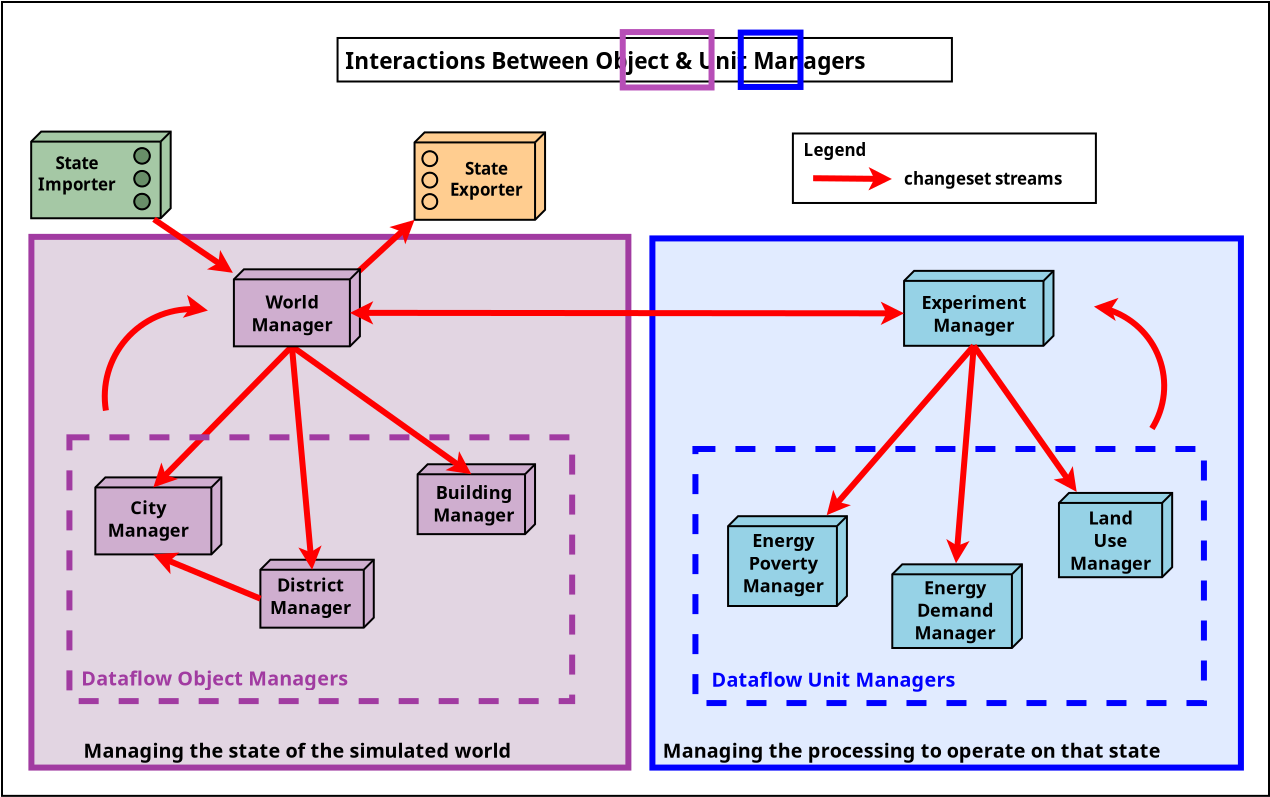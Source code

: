 <?xml version="1.0" encoding="UTF-8"?>
<dia:diagram xmlns:dia="http://www.lysator.liu.se/~alla/dia/">
  <dia:layer name="Lowest level" visible="true">
    <dia:object type="Standard - Box" version="0" id="O0">
      <dia:attribute name="obj_pos">
        <dia:point val="-2.546,-5.4"/>
      </dia:attribute>
      <dia:attribute name="obj_bb">
        <dia:rectangle val="-2.596,-5.45;60.854,34.343"/>
      </dia:attribute>
      <dia:attribute name="elem_corner">
        <dia:point val="-2.546,-5.4"/>
      </dia:attribute>
      <dia:attribute name="elem_width">
        <dia:real val="63.35"/>
      </dia:attribute>
      <dia:attribute name="elem_height">
        <dia:real val="39.693"/>
      </dia:attribute>
      <dia:attribute name="border_width">
        <dia:real val="0.1"/>
      </dia:attribute>
      <dia:attribute name="show_background">
        <dia:boolean val="true"/>
      </dia:attribute>
    </dia:object>
  </dia:layer>
  <dia:layer name="Back" visible="true">
    <dia:object type="Standard - Box" version="0" id="O1">
      <dia:attribute name="obj_pos">
        <dia:point val="29.974,6.421"/>
      </dia:attribute>
      <dia:attribute name="obj_bb">
        <dia:rectangle val="29.824,6.271;59.55,33.029"/>
      </dia:attribute>
      <dia:attribute name="elem_corner">
        <dia:point val="29.974,6.421"/>
      </dia:attribute>
      <dia:attribute name="elem_width">
        <dia:real val="29.426"/>
      </dia:attribute>
      <dia:attribute name="elem_height">
        <dia:real val="26.458"/>
      </dia:attribute>
      <dia:attribute name="border_width">
        <dia:real val="0.3"/>
      </dia:attribute>
      <dia:attribute name="border_color">
        <dia:color val="#0000ff"/>
      </dia:attribute>
      <dia:attribute name="inner_color">
        <dia:color val="#e1ebff"/>
      </dia:attribute>
      <dia:attribute name="show_background">
        <dia:boolean val="true"/>
      </dia:attribute>
    </dia:object>
    <dia:object type="Standard - Box" version="0" id="O2">
      <dia:attribute name="obj_pos">
        <dia:point val="-1.076,6.343"/>
      </dia:attribute>
      <dia:attribute name="obj_bb">
        <dia:rectangle val="-1.226,6.193;28.924,33.029"/>
      </dia:attribute>
      <dia:attribute name="elem_corner">
        <dia:point val="-1.076,6.343"/>
      </dia:attribute>
      <dia:attribute name="elem_width">
        <dia:real val="29.849"/>
      </dia:attribute>
      <dia:attribute name="elem_height">
        <dia:real val="26.536"/>
      </dia:attribute>
      <dia:attribute name="border_width">
        <dia:real val="0.3"/>
      </dia:attribute>
      <dia:attribute name="border_color">
        <dia:color val="#a13ba1"/>
      </dia:attribute>
      <dia:attribute name="inner_color">
        <dia:color val="#e2d5e2"/>
      </dia:attribute>
      <dia:attribute name="show_background">
        <dia:boolean val="true"/>
      </dia:attribute>
    </dia:object>
  </dia:layer>
  <dia:layer name="Main" visible="true" active="true">
    <dia:group>
      <dia:object type="UML - Node" version="0" id="O3">
        <dia:attribute name="obj_pos">
          <dia:point val="42.558,8.544"/>
        </dia:attribute>
        <dia:attribute name="obj_bb">
          <dia:rectangle val="42.508,7.994;50.078,11.839"/>
        </dia:attribute>
        <dia:attribute name="meta">
          <dia:composite type="dict"/>
        </dia:attribute>
        <dia:attribute name="elem_corner">
          <dia:point val="42.558,8.544"/>
        </dia:attribute>
        <dia:attribute name="elem_width">
          <dia:real val="6.97"/>
        </dia:attribute>
        <dia:attribute name="elem_height">
          <dia:real val="3.245"/>
        </dia:attribute>
        <dia:attribute name="line_colour">
          <dia:color val="#000000"/>
        </dia:attribute>
        <dia:attribute name="fill_colour">
          <dia:color val="#96d2e6"/>
        </dia:attribute>
        <dia:attribute name="name">
          <dia:composite type="text">
            <dia:attribute name="string">
              <dia:string>##</dia:string>
            </dia:attribute>
            <dia:attribute name="font">
              <dia:font family="sans" style="0" name="Helvetica"/>
            </dia:attribute>
            <dia:attribute name="height">
              <dia:real val="0.8"/>
            </dia:attribute>
            <dia:attribute name="pos">
              <dia:point val="43.058,9.639"/>
            </dia:attribute>
            <dia:attribute name="color">
              <dia:color val="#000000"/>
            </dia:attribute>
            <dia:attribute name="alignment">
              <dia:enum val="0"/>
            </dia:attribute>
          </dia:composite>
        </dia:attribute>
      </dia:object>
      <dia:object type="Standard - Text" version="1" id="O4">
        <dia:attribute name="obj_pos">
          <dia:point val="46.043,10.167"/>
        </dia:attribute>
        <dia:attribute name="obj_bb">
          <dia:rectangle val="43.122,9.075;48.964,11.259"/>
        </dia:attribute>
        <dia:attribute name="text">
          <dia:composite type="text">
            <dia:attribute name="string">
              <dia:string>#Experiment
Manager#</dia:string>
            </dia:attribute>
            <dia:attribute name="font">
              <dia:font family="sans" style="80" name="Helvetica-Bold"/>
            </dia:attribute>
            <dia:attribute name="height">
              <dia:real val="1.129"/>
            </dia:attribute>
            <dia:attribute name="pos">
              <dia:point val="46.043,9.915"/>
            </dia:attribute>
            <dia:attribute name="color">
              <dia:color val="#000000"/>
            </dia:attribute>
            <dia:attribute name="alignment">
              <dia:enum val="1"/>
            </dia:attribute>
          </dia:composite>
        </dia:attribute>
        <dia:attribute name="valign">
          <dia:enum val="2"/>
        </dia:attribute>
        <dia:connections>
          <dia:connection handle="0" to="O3" connection="8"/>
        </dia:connections>
      </dia:object>
    </dia:group>
    <dia:object type="Standard - Line" version="0" id="O5">
      <dia:attribute name="obj_pos">
        <dia:point val="46.043,11.789"/>
      </dia:attribute>
      <dia:attribute name="obj_bb">
        <dia:rectangle val="45.834,11.58;51.397,19.371"/>
      </dia:attribute>
      <dia:attribute name="conn_endpoints">
        <dia:point val="46.043,11.789"/>
        <dia:point val="51.188,19.097"/>
      </dia:attribute>
      <dia:attribute name="numcp">
        <dia:int val="1"/>
      </dia:attribute>
      <dia:attribute name="line_color">
        <dia:color val="#ff0000"/>
      </dia:attribute>
      <dia:attribute name="line_width">
        <dia:real val="0.3"/>
      </dia:attribute>
      <dia:attribute name="end_arrow">
        <dia:enum val="22"/>
      </dia:attribute>
      <dia:attribute name="end_arrow_length">
        <dia:real val="0.5"/>
      </dia:attribute>
      <dia:attribute name="end_arrow_width">
        <dia:real val="0.5"/>
      </dia:attribute>
      <dia:connections>
        <dia:connection handle="0" to="O3" connection="6"/>
        <dia:connection handle="1" to="O12" connection="8"/>
      </dia:connections>
    </dia:object>
    <dia:object type="Standard - Text" version="1" id="O6">
      <dia:attribute name="obj_pos">
        <dia:point val="1.532,32.384"/>
      </dia:attribute>
      <dia:attribute name="obj_bb">
        <dia:rectangle val="1.532,31.466;25.379,32.619"/>
      </dia:attribute>
      <dia:attribute name="text">
        <dia:composite type="text">
          <dia:attribute name="string">
            <dia:string>#Managing the state of the simulated world#</dia:string>
          </dia:attribute>
          <dia:attribute name="font">
            <dia:font family="sans" style="80" name="Helvetica-Bold"/>
          </dia:attribute>
          <dia:attribute name="height">
            <dia:real val="1.235"/>
          </dia:attribute>
          <dia:attribute name="pos">
            <dia:point val="1.532,32.384"/>
          </dia:attribute>
          <dia:attribute name="color">
            <dia:color val="#000000"/>
          </dia:attribute>
          <dia:attribute name="alignment">
            <dia:enum val="0"/>
          </dia:attribute>
        </dia:composite>
      </dia:attribute>
      <dia:attribute name="valign">
        <dia:enum val="3"/>
      </dia:attribute>
    </dia:object>
    <dia:object type="Standard - Text" version="1" id="O7">
      <dia:attribute name="obj_pos">
        <dia:point val="30.497,32.384"/>
      </dia:attribute>
      <dia:attribute name="obj_bb">
        <dia:rectangle val="30.497,31.466;58.349,32.619"/>
      </dia:attribute>
      <dia:attribute name="text">
        <dia:composite type="text">
          <dia:attribute name="string">
            <dia:string>#Managing the processing to operate on that state#</dia:string>
          </dia:attribute>
          <dia:attribute name="font">
            <dia:font family="sans" style="80" name="Helvetica-Bold"/>
          </dia:attribute>
          <dia:attribute name="height">
            <dia:real val="1.235"/>
          </dia:attribute>
          <dia:attribute name="pos">
            <dia:point val="30.497,32.384"/>
          </dia:attribute>
          <dia:attribute name="color">
            <dia:color val="#000000"/>
          </dia:attribute>
          <dia:attribute name="alignment">
            <dia:enum val="0"/>
          </dia:attribute>
        </dia:composite>
      </dia:attribute>
      <dia:attribute name="valign">
        <dia:enum val="3"/>
      </dia:attribute>
    </dia:object>
    <dia:group>
      <dia:object type="UML - Node" version="0" id="O8">
        <dia:attribute name="obj_pos">
          <dia:point val="33.758,20.809"/>
        </dia:attribute>
        <dia:attribute name="obj_bb">
          <dia:rectangle val="33.708,20.259;39.75,24.85"/>
        </dia:attribute>
        <dia:attribute name="meta">
          <dia:composite type="dict"/>
        </dia:attribute>
        <dia:attribute name="elem_corner">
          <dia:point val="33.758,20.809"/>
        </dia:attribute>
        <dia:attribute name="elem_width">
          <dia:real val="5.442"/>
        </dia:attribute>
        <dia:attribute name="elem_height">
          <dia:real val="3.991"/>
        </dia:attribute>
        <dia:attribute name="line_colour">
          <dia:color val="#000000"/>
        </dia:attribute>
        <dia:attribute name="fill_colour">
          <dia:color val="#96d2e6"/>
        </dia:attribute>
        <dia:attribute name="name">
          <dia:composite type="text">
            <dia:attribute name="string">
              <dia:string>##</dia:string>
            </dia:attribute>
            <dia:attribute name="font">
              <dia:font family="sans" style="0" name="Helvetica"/>
            </dia:attribute>
            <dia:attribute name="height">
              <dia:real val="0.8"/>
            </dia:attribute>
            <dia:attribute name="pos">
              <dia:point val="34.258,21.904"/>
            </dia:attribute>
            <dia:attribute name="color">
              <dia:color val="#000000"/>
            </dia:attribute>
            <dia:attribute name="alignment">
              <dia:enum val="0"/>
            </dia:attribute>
          </dia:composite>
        </dia:attribute>
      </dia:object>
      <dia:object type="Standard - Text" version="1" id="O9">
        <dia:attribute name="obj_pos">
          <dia:point val="36.518,22.63"/>
        </dia:attribute>
        <dia:attribute name="obj_bb">
          <dia:rectangle val="34.285,20.973;38.75,24.286"/>
        </dia:attribute>
        <dia:attribute name="text">
          <dia:composite type="text">
            <dia:attribute name="string">
              <dia:string>#Energy
Poverty
Manager#</dia:string>
            </dia:attribute>
            <dia:attribute name="font">
              <dia:font family="sans" style="80" name="Helvetica-Bold"/>
            </dia:attribute>
            <dia:attribute name="height">
              <dia:real val="1.129"/>
            </dia:attribute>
            <dia:attribute name="pos">
              <dia:point val="36.518,21.813"/>
            </dia:attribute>
            <dia:attribute name="color">
              <dia:color val="#000000"/>
            </dia:attribute>
            <dia:attribute name="alignment">
              <dia:enum val="1"/>
            </dia:attribute>
          </dia:composite>
        </dia:attribute>
        <dia:attribute name="valign">
          <dia:enum val="2"/>
        </dia:attribute>
      </dia:object>
    </dia:group>
    <dia:group>
      <dia:object type="UML - Node" version="0" id="O10">
        <dia:attribute name="obj_pos">
          <dia:point val="41.968,23.215"/>
        </dia:attribute>
        <dia:attribute name="obj_bb">
          <dia:rectangle val="41.918,22.665;48.5,26.95"/>
        </dia:attribute>
        <dia:attribute name="meta">
          <dia:composite type="dict"/>
        </dia:attribute>
        <dia:attribute name="elem_corner">
          <dia:point val="41.968,23.215"/>
        </dia:attribute>
        <dia:attribute name="elem_width">
          <dia:real val="5.982"/>
        </dia:attribute>
        <dia:attribute name="elem_height">
          <dia:real val="3.685"/>
        </dia:attribute>
        <dia:attribute name="line_colour">
          <dia:color val="#000000"/>
        </dia:attribute>
        <dia:attribute name="fill_colour">
          <dia:color val="#96d2e6"/>
        </dia:attribute>
        <dia:attribute name="name">
          <dia:composite type="text">
            <dia:attribute name="string">
              <dia:string>##</dia:string>
            </dia:attribute>
            <dia:attribute name="font">
              <dia:font family="sans" style="0" name="Helvetica"/>
            </dia:attribute>
            <dia:attribute name="height">
              <dia:real val="0.8"/>
            </dia:attribute>
            <dia:attribute name="pos">
              <dia:point val="42.468,24.31"/>
            </dia:attribute>
            <dia:attribute name="color">
              <dia:color val="#000000"/>
            </dia:attribute>
            <dia:attribute name="alignment">
              <dia:enum val="0"/>
            </dia:attribute>
          </dia:composite>
        </dia:attribute>
      </dia:object>
      <dia:object type="Standard - Text" version="1" id="O11">
        <dia:attribute name="obj_pos">
          <dia:point val="45.103,24.987"/>
        </dia:attribute>
        <dia:attribute name="obj_bb">
          <dia:rectangle val="42.871,23.331;47.336,26.644"/>
        </dia:attribute>
        <dia:attribute name="text">
          <dia:composite type="text">
            <dia:attribute name="string">
              <dia:string>#Energy
Demand
Manager#</dia:string>
            </dia:attribute>
            <dia:attribute name="font">
              <dia:font family="sans" style="80" name="Helvetica-Bold"/>
            </dia:attribute>
            <dia:attribute name="height">
              <dia:real val="1.129"/>
            </dia:attribute>
            <dia:attribute name="pos">
              <dia:point val="45.103,24.171"/>
            </dia:attribute>
            <dia:attribute name="color">
              <dia:color val="#000000"/>
            </dia:attribute>
            <dia:attribute name="alignment">
              <dia:enum val="1"/>
            </dia:attribute>
          </dia:composite>
        </dia:attribute>
        <dia:attribute name="valign">
          <dia:enum val="2"/>
        </dia:attribute>
      </dia:object>
    </dia:group>
    <dia:group>
      <dia:object type="UML - Node" version="0" id="O12">
        <dia:attribute name="obj_pos">
          <dia:point val="50.302,19.646"/>
        </dia:attribute>
        <dia:attribute name="obj_bb">
          <dia:rectangle val="50.252,19.096;56.012,23.409"/>
        </dia:attribute>
        <dia:attribute name="meta">
          <dia:composite type="dict"/>
        </dia:attribute>
        <dia:attribute name="elem_corner">
          <dia:point val="50.302,19.646"/>
        </dia:attribute>
        <dia:attribute name="elem_width">
          <dia:real val="5.16"/>
        </dia:attribute>
        <dia:attribute name="elem_height">
          <dia:real val="3.713"/>
        </dia:attribute>
        <dia:attribute name="line_colour">
          <dia:color val="#000000"/>
        </dia:attribute>
        <dia:attribute name="fill_colour">
          <dia:color val="#96d2e6"/>
        </dia:attribute>
        <dia:attribute name="name">
          <dia:composite type="text">
            <dia:attribute name="string">
              <dia:string>##</dia:string>
            </dia:attribute>
            <dia:attribute name="font">
              <dia:font family="sans" style="0" name="Helvetica"/>
            </dia:attribute>
            <dia:attribute name="height">
              <dia:real val="0.8"/>
            </dia:attribute>
            <dia:attribute name="pos">
              <dia:point val="50.802,20.741"/>
            </dia:attribute>
            <dia:attribute name="color">
              <dia:color val="#000000"/>
            </dia:attribute>
            <dia:attribute name="alignment">
              <dia:enum val="0"/>
            </dia:attribute>
          </dia:composite>
        </dia:attribute>
      </dia:object>
      <dia:object type="Standard - Text" version="1" id="O13">
        <dia:attribute name="obj_pos">
          <dia:point val="52.882,21.502"/>
        </dia:attribute>
        <dia:attribute name="obj_bb">
          <dia:rectangle val="50.65,19.846;55.114,23.159"/>
        </dia:attribute>
        <dia:attribute name="text">
          <dia:composite type="text">
            <dia:attribute name="string">
              <dia:string>#Land
Use
Manager#</dia:string>
            </dia:attribute>
            <dia:attribute name="font">
              <dia:font family="sans" style="80" name="Helvetica-Bold"/>
            </dia:attribute>
            <dia:attribute name="height">
              <dia:real val="1.129"/>
            </dia:attribute>
            <dia:attribute name="pos">
              <dia:point val="52.882,20.686"/>
            </dia:attribute>
            <dia:attribute name="color">
              <dia:color val="#000000"/>
            </dia:attribute>
            <dia:attribute name="alignment">
              <dia:enum val="1"/>
            </dia:attribute>
          </dia:composite>
        </dia:attribute>
        <dia:attribute name="valign">
          <dia:enum val="2"/>
        </dia:attribute>
        <dia:connections>
          <dia:connection handle="0" to="O12" connection="8"/>
        </dia:connections>
      </dia:object>
    </dia:group>
    <dia:object type="Standard - Line" version="0" id="O14">
      <dia:attribute name="obj_pos">
        <dia:point val="38.688,20.26"/>
      </dia:attribute>
      <dia:attribute name="obj_bb">
        <dia:rectangle val="38.477,11.578;46.255,20.471"/>
      </dia:attribute>
      <dia:attribute name="conn_endpoints">
        <dia:point val="38.688,20.26"/>
        <dia:point val="46.043,11.789"/>
      </dia:attribute>
      <dia:attribute name="numcp">
        <dia:int val="1"/>
      </dia:attribute>
      <dia:attribute name="line_color">
        <dia:color val="#ff0000"/>
      </dia:attribute>
      <dia:attribute name="line_width">
        <dia:real val="0.3"/>
      </dia:attribute>
      <dia:attribute name="start_arrow">
        <dia:enum val="22"/>
      </dia:attribute>
      <dia:attribute name="start_arrow_length">
        <dia:real val="0.5"/>
      </dia:attribute>
      <dia:attribute name="start_arrow_width">
        <dia:real val="0.5"/>
      </dia:attribute>
      <dia:connections>
        <dia:connection handle="0" to="O8" connection="8"/>
        <dia:connection handle="1" to="O3" connection="6"/>
      </dia:connections>
    </dia:object>
    <dia:group>
      <dia:object type="UML - Node" version="0" id="O15">
        <dia:attribute name="obj_pos">
          <dia:point val="-1.087,1.58"/>
        </dia:attribute>
        <dia:attribute name="obj_bb">
          <dia:rectangle val="-1.137,1.03;5.938,5.463"/>
        </dia:attribute>
        <dia:attribute name="meta">
          <dia:composite type="dict"/>
        </dia:attribute>
        <dia:attribute name="elem_corner">
          <dia:point val="-1.087,1.58"/>
        </dia:attribute>
        <dia:attribute name="elem_width">
          <dia:real val="6.475"/>
        </dia:attribute>
        <dia:attribute name="elem_height">
          <dia:real val="3.833"/>
        </dia:attribute>
        <dia:attribute name="line_colour">
          <dia:color val="#000000"/>
        </dia:attribute>
        <dia:attribute name="fill_colour">
          <dia:color val="#a5c8a5"/>
        </dia:attribute>
        <dia:attribute name="name">
          <dia:composite type="text">
            <dia:attribute name="string">
              <dia:string>##</dia:string>
            </dia:attribute>
            <dia:attribute name="font">
              <dia:font family="sans" style="0" name="Helvetica"/>
            </dia:attribute>
            <dia:attribute name="height">
              <dia:real val="0.8"/>
            </dia:attribute>
            <dia:attribute name="pos">
              <dia:point val="-0.588,2.675"/>
            </dia:attribute>
            <dia:attribute name="color">
              <dia:color val="#000000"/>
            </dia:attribute>
            <dia:attribute name="alignment">
              <dia:enum val="0"/>
            </dia:attribute>
          </dia:composite>
        </dia:attribute>
      </dia:object>
      <dia:object type="BPMN - Start-Event" version="1" id="O16">
        <dia:attribute name="obj_pos">
          <dia:point val="4.067,3.047"/>
        </dia:attribute>
        <dia:attribute name="obj_bb">
          <dia:rectangle val="4.018,2.998;4.895,3.875"/>
        </dia:attribute>
        <dia:attribute name="meta">
          <dia:composite type="dict"/>
        </dia:attribute>
        <dia:attribute name="elem_corner">
          <dia:point val="4.067,3.047"/>
        </dia:attribute>
        <dia:attribute name="elem_width">
          <dia:real val="0.778"/>
        </dia:attribute>
        <dia:attribute name="elem_height">
          <dia:real val="0.778"/>
        </dia:attribute>
        <dia:attribute name="line_width">
          <dia:real val="0.1"/>
        </dia:attribute>
        <dia:attribute name="line_colour">
          <dia:color val="#000000"/>
        </dia:attribute>
        <dia:attribute name="fill_colour">
          <dia:color val="#688e68"/>
        </dia:attribute>
        <dia:attribute name="show_background">
          <dia:boolean val="true"/>
        </dia:attribute>
        <dia:attribute name="line_style">
          <dia:enum val="0"/>
          <dia:real val="1"/>
        </dia:attribute>
        <dia:attribute name="flip_horizontal">
          <dia:boolean val="false"/>
        </dia:attribute>
        <dia:attribute name="flip_vertical">
          <dia:boolean val="false"/>
        </dia:attribute>
        <dia:attribute name="subscale">
          <dia:real val="1"/>
        </dia:attribute>
      </dia:object>
      <dia:object type="Standard - Text" version="1" id="O17">
        <dia:attribute name="obj_pos">
          <dia:point val="1.206,2.965"/>
        </dia:attribute>
        <dia:attribute name="obj_bb">
          <dia:rectangle val="-0.894,2.178;3.306,4.223"/>
        </dia:attribute>
        <dia:attribute name="text">
          <dia:composite type="text">
            <dia:attribute name="string">
              <dia:string>#State
Importer#</dia:string>
            </dia:attribute>
            <dia:attribute name="font">
              <dia:font family="sans" style="80" name="Helvetica-Bold"/>
            </dia:attribute>
            <dia:attribute name="height">
              <dia:real val="1.058"/>
            </dia:attribute>
            <dia:attribute name="pos">
              <dia:point val="1.206,2.965"/>
            </dia:attribute>
            <dia:attribute name="color">
              <dia:color val="#000000"/>
            </dia:attribute>
            <dia:attribute name="alignment">
              <dia:enum val="1"/>
            </dia:attribute>
          </dia:composite>
        </dia:attribute>
        <dia:attribute name="valign">
          <dia:enum val="3"/>
        </dia:attribute>
      </dia:object>
      <dia:object type="BPMN - Start-Event" version="1" id="O18">
        <dia:attribute name="obj_pos">
          <dia:point val="4.067,4.19"/>
        </dia:attribute>
        <dia:attribute name="obj_bb">
          <dia:rectangle val="4.018,4.14;4.895,5.018"/>
        </dia:attribute>
        <dia:attribute name="meta">
          <dia:composite type="dict"/>
        </dia:attribute>
        <dia:attribute name="elem_corner">
          <dia:point val="4.067,4.19"/>
        </dia:attribute>
        <dia:attribute name="elem_width">
          <dia:real val="0.778"/>
        </dia:attribute>
        <dia:attribute name="elem_height">
          <dia:real val="0.778"/>
        </dia:attribute>
        <dia:attribute name="line_width">
          <dia:real val="0.1"/>
        </dia:attribute>
        <dia:attribute name="line_colour">
          <dia:color val="#000000"/>
        </dia:attribute>
        <dia:attribute name="fill_colour">
          <dia:color val="#688e68"/>
        </dia:attribute>
        <dia:attribute name="show_background">
          <dia:boolean val="true"/>
        </dia:attribute>
        <dia:attribute name="line_style">
          <dia:enum val="0"/>
          <dia:real val="1"/>
        </dia:attribute>
        <dia:attribute name="flip_horizontal">
          <dia:boolean val="false"/>
        </dia:attribute>
        <dia:attribute name="flip_vertical">
          <dia:boolean val="false"/>
        </dia:attribute>
        <dia:attribute name="subscale">
          <dia:real val="1"/>
        </dia:attribute>
      </dia:object>
      <dia:object type="BPMN - Start-Event" version="1" id="O19">
        <dia:attribute name="obj_pos">
          <dia:point val="4.067,1.905"/>
        </dia:attribute>
        <dia:attribute name="obj_bb">
          <dia:rectangle val="4.018,1.855;4.895,2.733"/>
        </dia:attribute>
        <dia:attribute name="meta">
          <dia:composite type="dict"/>
        </dia:attribute>
        <dia:attribute name="elem_corner">
          <dia:point val="4.067,1.905"/>
        </dia:attribute>
        <dia:attribute name="elem_width">
          <dia:real val="0.778"/>
        </dia:attribute>
        <dia:attribute name="elem_height">
          <dia:real val="0.778"/>
        </dia:attribute>
        <dia:attribute name="line_width">
          <dia:real val="0.1"/>
        </dia:attribute>
        <dia:attribute name="line_colour">
          <dia:color val="#000000"/>
        </dia:attribute>
        <dia:attribute name="fill_colour">
          <dia:color val="#688e68"/>
        </dia:attribute>
        <dia:attribute name="show_background">
          <dia:boolean val="true"/>
        </dia:attribute>
        <dia:attribute name="line_style">
          <dia:enum val="0"/>
          <dia:real val="1"/>
        </dia:attribute>
        <dia:attribute name="flip_horizontal">
          <dia:boolean val="false"/>
        </dia:attribute>
        <dia:attribute name="flip_vertical">
          <dia:boolean val="false"/>
        </dia:attribute>
        <dia:attribute name="subscale">
          <dia:real val="1"/>
        </dia:attribute>
      </dia:object>
    </dia:group>
    <dia:group>
      <dia:object type="UML - Node" version="0" id="O20">
        <dia:attribute name="obj_pos">
          <dia:point val="18.082,1.621"/>
        </dia:attribute>
        <dia:attribute name="obj_bb">
          <dia:rectangle val="18.032,1.071;24.657,5.541"/>
        </dia:attribute>
        <dia:attribute name="meta">
          <dia:composite type="dict"/>
        </dia:attribute>
        <dia:attribute name="elem_corner">
          <dia:point val="18.082,1.621"/>
        </dia:attribute>
        <dia:attribute name="elem_width">
          <dia:real val="6.025"/>
        </dia:attribute>
        <dia:attribute name="elem_height">
          <dia:real val="3.87"/>
        </dia:attribute>
        <dia:attribute name="line_colour">
          <dia:color val="#000000"/>
        </dia:attribute>
        <dia:attribute name="fill_colour">
          <dia:color val="#ffcd90"/>
        </dia:attribute>
        <dia:attribute name="name">
          <dia:composite type="text">
            <dia:attribute name="string">
              <dia:string>##</dia:string>
            </dia:attribute>
            <dia:attribute name="font">
              <dia:font family="sans" style="0" name="Helvetica"/>
            </dia:attribute>
            <dia:attribute name="height">
              <dia:real val="0.8"/>
            </dia:attribute>
            <dia:attribute name="pos">
              <dia:point val="18.582,2.716"/>
            </dia:attribute>
            <dia:attribute name="color">
              <dia:color val="#000000"/>
            </dia:attribute>
            <dia:attribute name="alignment">
              <dia:enum val="0"/>
            </dia:attribute>
          </dia:composite>
        </dia:attribute>
      </dia:object>
      <dia:object type="Standard - Text" version="1" id="O21">
        <dia:attribute name="obj_pos">
          <dia:point val="21.682,3.231"/>
        </dia:attribute>
        <dia:attribute name="obj_bb">
          <dia:rectangle val="19.62,2.443;23.745,4.489"/>
        </dia:attribute>
        <dia:attribute name="text">
          <dia:composite type="text">
            <dia:attribute name="string">
              <dia:string>#State
Exporter#</dia:string>
            </dia:attribute>
            <dia:attribute name="font">
              <dia:font family="sans" style="80" name="Helvetica-Bold"/>
            </dia:attribute>
            <dia:attribute name="height">
              <dia:real val="1.058"/>
            </dia:attribute>
            <dia:attribute name="pos">
              <dia:point val="21.682,3.231"/>
            </dia:attribute>
            <dia:attribute name="color">
              <dia:color val="#000000"/>
            </dia:attribute>
            <dia:attribute name="alignment">
              <dia:enum val="1"/>
            </dia:attribute>
          </dia:composite>
        </dia:attribute>
        <dia:attribute name="valign">
          <dia:enum val="3"/>
        </dia:attribute>
      </dia:object>
      <dia:object type="BPMN - Start-Event" version="1" id="O22">
        <dia:attribute name="obj_pos">
          <dia:point val="18.473,2.062"/>
        </dia:attribute>
        <dia:attribute name="obj_bb">
          <dia:rectangle val="18.423,2.012;19.267,2.856"/>
        </dia:attribute>
        <dia:attribute name="meta">
          <dia:composite type="dict"/>
        </dia:attribute>
        <dia:attribute name="elem_corner">
          <dia:point val="18.473,2.062"/>
        </dia:attribute>
        <dia:attribute name="elem_width">
          <dia:real val="0.744"/>
        </dia:attribute>
        <dia:attribute name="elem_height">
          <dia:real val="0.744"/>
        </dia:attribute>
        <dia:attribute name="line_width">
          <dia:real val="0.1"/>
        </dia:attribute>
        <dia:attribute name="line_colour">
          <dia:color val="#000000"/>
        </dia:attribute>
        <dia:attribute name="fill_colour">
          <dia:color val="#ffcd90"/>
        </dia:attribute>
        <dia:attribute name="show_background">
          <dia:boolean val="true"/>
        </dia:attribute>
        <dia:attribute name="line_style">
          <dia:enum val="0"/>
          <dia:real val="1"/>
        </dia:attribute>
        <dia:attribute name="flip_horizontal">
          <dia:boolean val="false"/>
        </dia:attribute>
        <dia:attribute name="flip_vertical">
          <dia:boolean val="false"/>
        </dia:attribute>
        <dia:attribute name="subscale">
          <dia:real val="1"/>
        </dia:attribute>
      </dia:object>
      <dia:object type="BPMN - Start-Event" version="1" id="O23">
        <dia:attribute name="obj_pos">
          <dia:point val="18.473,3.134"/>
        </dia:attribute>
        <dia:attribute name="obj_bb">
          <dia:rectangle val="18.423,3.084;19.267,3.928"/>
        </dia:attribute>
        <dia:attribute name="meta">
          <dia:composite type="dict"/>
        </dia:attribute>
        <dia:attribute name="elem_corner">
          <dia:point val="18.473,3.134"/>
        </dia:attribute>
        <dia:attribute name="elem_width">
          <dia:real val="0.744"/>
        </dia:attribute>
        <dia:attribute name="elem_height">
          <dia:real val="0.744"/>
        </dia:attribute>
        <dia:attribute name="line_width">
          <dia:real val="0.1"/>
        </dia:attribute>
        <dia:attribute name="line_colour">
          <dia:color val="#000000"/>
        </dia:attribute>
        <dia:attribute name="fill_colour">
          <dia:color val="#ffcd90"/>
        </dia:attribute>
        <dia:attribute name="show_background">
          <dia:boolean val="true"/>
        </dia:attribute>
        <dia:attribute name="line_style">
          <dia:enum val="0"/>
          <dia:real val="1"/>
        </dia:attribute>
        <dia:attribute name="flip_horizontal">
          <dia:boolean val="false"/>
        </dia:attribute>
        <dia:attribute name="flip_vertical">
          <dia:boolean val="false"/>
        </dia:attribute>
        <dia:attribute name="subscale">
          <dia:real val="1"/>
        </dia:attribute>
      </dia:object>
      <dia:object type="BPMN - Start-Event" version="1" id="O24">
        <dia:attribute name="obj_pos">
          <dia:point val="18.473,4.206"/>
        </dia:attribute>
        <dia:attribute name="obj_bb">
          <dia:rectangle val="18.423,4.156;19.267,5.0"/>
        </dia:attribute>
        <dia:attribute name="meta">
          <dia:composite type="dict"/>
        </dia:attribute>
        <dia:attribute name="elem_corner">
          <dia:point val="18.473,4.206"/>
        </dia:attribute>
        <dia:attribute name="elem_width">
          <dia:real val="0.744"/>
        </dia:attribute>
        <dia:attribute name="elem_height">
          <dia:real val="0.744"/>
        </dia:attribute>
        <dia:attribute name="line_width">
          <dia:real val="0.1"/>
        </dia:attribute>
        <dia:attribute name="line_colour">
          <dia:color val="#000000"/>
        </dia:attribute>
        <dia:attribute name="fill_colour">
          <dia:color val="#ffcd90"/>
        </dia:attribute>
        <dia:attribute name="show_background">
          <dia:boolean val="true"/>
        </dia:attribute>
        <dia:attribute name="line_style">
          <dia:enum val="0"/>
          <dia:real val="1"/>
        </dia:attribute>
        <dia:attribute name="flip_horizontal">
          <dia:boolean val="false"/>
        </dia:attribute>
        <dia:attribute name="flip_vertical">
          <dia:boolean val="false"/>
        </dia:attribute>
        <dia:attribute name="subscale">
          <dia:real val="1"/>
        </dia:attribute>
      </dia:object>
    </dia:group>
    <dia:object type="Standard - Box" version="0" id="O25">
      <dia:attribute name="obj_pos">
        <dia:point val="14.232,-3.601"/>
      </dia:attribute>
      <dia:attribute name="obj_bb">
        <dia:rectangle val="14.181,-3.651;45,-1.376"/>
      </dia:attribute>
      <dia:attribute name="elem_corner">
        <dia:point val="14.232,-3.601"/>
      </dia:attribute>
      <dia:attribute name="elem_width">
        <dia:real val="30.718"/>
      </dia:attribute>
      <dia:attribute name="elem_height">
        <dia:real val="2.176"/>
      </dia:attribute>
      <dia:attribute name="border_width">
        <dia:real val="0.1"/>
      </dia:attribute>
      <dia:attribute name="show_background">
        <dia:boolean val="true"/>
      </dia:attribute>
    </dia:object>
    <dia:object type="Standard - Text" version="1" id="O26">
      <dia:attribute name="obj_pos">
        <dia:point val="14.618,-2.051"/>
      </dia:attribute>
      <dia:attribute name="obj_bb">
        <dia:rectangle val="14.618,-3.101;43.831,-1.784"/>
      </dia:attribute>
      <dia:attribute name="text">
        <dia:composite type="text">
          <dia:attribute name="string">
            <dia:string>#Interactions Between Object &amp; Unit Managers#</dia:string>
          </dia:attribute>
          <dia:attribute name="font">
            <dia:font family="sans" style="80" name="Helvetica-Bold"/>
          </dia:attribute>
          <dia:attribute name="height">
            <dia:real val="1.411"/>
          </dia:attribute>
          <dia:attribute name="pos">
            <dia:point val="14.618,-2.051"/>
          </dia:attribute>
          <dia:attribute name="color">
            <dia:color val="#000000"/>
          </dia:attribute>
          <dia:attribute name="alignment">
            <dia:enum val="0"/>
          </dia:attribute>
        </dia:composite>
      </dia:attribute>
      <dia:attribute name="valign">
        <dia:enum val="3"/>
      </dia:attribute>
    </dia:object>
    <dia:object type="Standard - Box" version="0" id="O27">
      <dia:attribute name="obj_pos">
        <dia:point val="28.491,-3.896"/>
      </dia:attribute>
      <dia:attribute name="obj_bb">
        <dia:rectangle val="28.341,-4.046;33.081,-0.976"/>
      </dia:attribute>
      <dia:attribute name="elem_corner">
        <dia:point val="28.491,-3.896"/>
      </dia:attribute>
      <dia:attribute name="elem_width">
        <dia:real val="4.44"/>
      </dia:attribute>
      <dia:attribute name="elem_height">
        <dia:real val="2.77"/>
      </dia:attribute>
      <dia:attribute name="border_width">
        <dia:real val="0.3"/>
      </dia:attribute>
      <dia:attribute name="border_color">
        <dia:color val="#b74eb7"/>
      </dia:attribute>
      <dia:attribute name="show_background">
        <dia:boolean val="false"/>
      </dia:attribute>
    </dia:object>
    <dia:object type="Standard - Box" version="0" id="O28">
      <dia:attribute name="obj_pos">
        <dia:point val="34.392,-3.871"/>
      </dia:attribute>
      <dia:attribute name="obj_bb">
        <dia:rectangle val="34.242,-4.021;37.529,-1.001"/>
      </dia:attribute>
      <dia:attribute name="elem_corner">
        <dia:point val="34.392,-3.871"/>
      </dia:attribute>
      <dia:attribute name="elem_width">
        <dia:real val="2.987"/>
      </dia:attribute>
      <dia:attribute name="elem_height">
        <dia:real val="2.72"/>
      </dia:attribute>
      <dia:attribute name="border_width">
        <dia:real val="0.3"/>
      </dia:attribute>
      <dia:attribute name="border_color">
        <dia:color val="#0000ff"/>
      </dia:attribute>
      <dia:attribute name="inner_color">
        <dia:color val="#000000"/>
      </dia:attribute>
      <dia:attribute name="show_background">
        <dia:boolean val="false"/>
      </dia:attribute>
    </dia:object>
    <dia:object type="Standard - Line" version="0" id="O29">
      <dia:attribute name="obj_pos">
        <dia:point val="18.082,5.491"/>
      </dia:attribute>
      <dia:attribute name="obj_bb">
        <dia:rectangle val="14.637,5.279;18.294,8.679"/>
      </dia:attribute>
      <dia:attribute name="conn_endpoints">
        <dia:point val="18.082,5.491"/>
        <dia:point val="14.849,8.467"/>
      </dia:attribute>
      <dia:attribute name="numcp">
        <dia:int val="1"/>
      </dia:attribute>
      <dia:attribute name="line_color">
        <dia:color val="#ff0000"/>
      </dia:attribute>
      <dia:attribute name="line_width">
        <dia:real val="0.3"/>
      </dia:attribute>
      <dia:attribute name="start_arrow">
        <dia:enum val="22"/>
      </dia:attribute>
      <dia:attribute name="start_arrow_length">
        <dia:real val="0.5"/>
      </dia:attribute>
      <dia:attribute name="start_arrow_width">
        <dia:real val="0.5"/>
      </dia:attribute>
      <dia:connections>
        <dia:connection handle="0" to="O20" connection="5"/>
        <dia:connection handle="1" to="O44" connection="2"/>
      </dia:connections>
    </dia:object>
    <dia:object type="Standard - Line" version="0" id="O30">
      <dia:attribute name="obj_pos">
        <dia:point val="8.999,8.141"/>
      </dia:attribute>
      <dia:attribute name="obj_bb">
        <dia:rectangle val="4.836,5.251;9.207,8.35"/>
      </dia:attribute>
      <dia:attribute name="conn_endpoints">
        <dia:point val="8.999,8.141"/>
        <dia:point val="5.045,5.46"/>
      </dia:attribute>
      <dia:attribute name="numcp">
        <dia:int val="1"/>
      </dia:attribute>
      <dia:attribute name="line_color">
        <dia:color val="#ff0000"/>
      </dia:attribute>
      <dia:attribute name="line_width">
        <dia:real val="0.3"/>
      </dia:attribute>
      <dia:attribute name="start_arrow">
        <dia:enum val="22"/>
      </dia:attribute>
      <dia:attribute name="start_arrow_length">
        <dia:real val="0.5"/>
      </dia:attribute>
      <dia:attribute name="start_arrow_width">
        <dia:real val="0.5"/>
      </dia:attribute>
      <dia:connections>
        <dia:connection handle="0" to="O44" connection="8"/>
        <dia:connection handle="1" to="O15" connection="8"/>
      </dia:connections>
    </dia:object>
    <dia:group>
      <dia:object type="Standard - Box" version="0" id="O31">
        <dia:attribute name="obj_pos">
          <dia:point val="36.999,1.174"/>
        </dia:attribute>
        <dia:attribute name="obj_bb">
          <dia:rectangle val="36.949,1.124;52.199,4.699"/>
        </dia:attribute>
        <dia:attribute name="elem_corner">
          <dia:point val="36.999,1.174"/>
        </dia:attribute>
        <dia:attribute name="elem_width">
          <dia:real val="15.15"/>
        </dia:attribute>
        <dia:attribute name="elem_height">
          <dia:real val="3.475"/>
        </dia:attribute>
        <dia:attribute name="show_background">
          <dia:boolean val="true"/>
        </dia:attribute>
      </dia:object>
      <dia:object type="Standard - Text" version="1" id="O32">
        <dia:attribute name="obj_pos">
          <dia:point val="37.524,2.299"/>
        </dia:attribute>
        <dia:attribute name="obj_bb">
          <dia:rectangle val="37.524,1.512;41.026,2.499"/>
        </dia:attribute>
        <dia:attribute name="text">
          <dia:composite type="text">
            <dia:attribute name="string">
              <dia:string>#Legend#</dia:string>
            </dia:attribute>
            <dia:attribute name="font">
              <dia:font family="sans" style="80" name="Helvetica-Bold"/>
            </dia:attribute>
            <dia:attribute name="height">
              <dia:real val="1.058"/>
            </dia:attribute>
            <dia:attribute name="pos">
              <dia:point val="37.524,2.299"/>
            </dia:attribute>
            <dia:attribute name="color">
              <dia:color val="#000000"/>
            </dia:attribute>
            <dia:attribute name="alignment">
              <dia:enum val="0"/>
            </dia:attribute>
          </dia:composite>
        </dia:attribute>
        <dia:attribute name="valign">
          <dia:enum val="3"/>
        </dia:attribute>
      </dia:object>
      <dia:object type="Standard - Line" version="0" id="O33">
        <dia:attribute name="obj_pos">
          <dia:point val="41.949,3.449"/>
        </dia:attribute>
        <dia:attribute name="obj_bb">
          <dia:rectangle val="37.859,2.853;42.1,4.023"/>
        </dia:attribute>
        <dia:attribute name="conn_endpoints">
          <dia:point val="41.949,3.449"/>
          <dia:point val="38.011,3.411"/>
        </dia:attribute>
        <dia:attribute name="numcp">
          <dia:int val="1"/>
        </dia:attribute>
        <dia:attribute name="line_color">
          <dia:color val="#ff0000"/>
        </dia:attribute>
        <dia:attribute name="line_width">
          <dia:real val="0.3"/>
        </dia:attribute>
        <dia:attribute name="start_arrow">
          <dia:enum val="22"/>
        </dia:attribute>
        <dia:attribute name="start_arrow_length">
          <dia:real val="0.5"/>
        </dia:attribute>
        <dia:attribute name="start_arrow_width">
          <dia:real val="0.5"/>
        </dia:attribute>
      </dia:object>
      <dia:object type="Standard - Text" version="1" id="O34">
        <dia:attribute name="obj_pos">
          <dia:point val="42.554,3.732"/>
        </dia:attribute>
        <dia:attribute name="obj_bb">
          <dia:rectangle val="42.554,2.944;51.656,3.932"/>
        </dia:attribute>
        <dia:attribute name="text">
          <dia:composite type="text">
            <dia:attribute name="string">
              <dia:string>#changeset streams#</dia:string>
            </dia:attribute>
            <dia:attribute name="font">
              <dia:font family="sans" style="80" name="Helvetica-Bold"/>
            </dia:attribute>
            <dia:attribute name="height">
              <dia:real val="1.058"/>
            </dia:attribute>
            <dia:attribute name="pos">
              <dia:point val="42.554,3.732"/>
            </dia:attribute>
            <dia:attribute name="color">
              <dia:color val="#000000"/>
            </dia:attribute>
            <dia:attribute name="alignment">
              <dia:enum val="0"/>
            </dia:attribute>
          </dia:composite>
        </dia:attribute>
        <dia:attribute name="valign">
          <dia:enum val="3"/>
        </dia:attribute>
      </dia:object>
    </dia:group>
    <dia:group>
      <dia:object type="UML - Node" version="0" id="O35">
        <dia:attribute name="obj_pos">
          <dia:point val="2.121,18.871"/>
        </dia:attribute>
        <dia:attribute name="obj_bb">
          <dia:rectangle val="2.071,18.321;8.471,22.271"/>
        </dia:attribute>
        <dia:attribute name="meta">
          <dia:composite type="dict"/>
        </dia:attribute>
        <dia:attribute name="elem_corner">
          <dia:point val="2.121,18.871"/>
        </dia:attribute>
        <dia:attribute name="elem_width">
          <dia:real val="5.8"/>
        </dia:attribute>
        <dia:attribute name="elem_height">
          <dia:real val="3.35"/>
        </dia:attribute>
        <dia:attribute name="line_colour">
          <dia:color val="#000000"/>
        </dia:attribute>
        <dia:attribute name="fill_colour">
          <dia:color val="#cfaecf"/>
        </dia:attribute>
        <dia:attribute name="name">
          <dia:composite type="text">
            <dia:attribute name="string">
              <dia:string>##</dia:string>
            </dia:attribute>
            <dia:attribute name="font">
              <dia:font family="sans" style="0" name="Helvetica"/>
            </dia:attribute>
            <dia:attribute name="height">
              <dia:real val="0.8"/>
            </dia:attribute>
            <dia:attribute name="pos">
              <dia:point val="2.621,19.966"/>
            </dia:attribute>
            <dia:attribute name="color">
              <dia:color val="#ffc98a"/>
            </dia:attribute>
            <dia:attribute name="alignment">
              <dia:enum val="0"/>
            </dia:attribute>
          </dia:composite>
        </dia:attribute>
      </dia:object>
      <dia:object type="Standard - Text" version="1" id="O36">
        <dia:attribute name="obj_pos">
          <dia:point val="4.771,20.421"/>
        </dia:attribute>
        <dia:attribute name="obj_bb">
          <dia:rectangle val="2.538,19.329;7.003,21.513"/>
        </dia:attribute>
        <dia:attribute name="text">
          <dia:composite type="text">
            <dia:attribute name="string">
              <dia:string>#City
Manager#</dia:string>
            </dia:attribute>
            <dia:attribute name="font">
              <dia:font family="sans" style="80" name="Helvetica-Bold"/>
            </dia:attribute>
            <dia:attribute name="height">
              <dia:real val="1.129"/>
            </dia:attribute>
            <dia:attribute name="pos">
              <dia:point val="4.771,20.169"/>
            </dia:attribute>
            <dia:attribute name="color">
              <dia:color val="#000000"/>
            </dia:attribute>
            <dia:attribute name="alignment">
              <dia:enum val="1"/>
            </dia:attribute>
          </dia:composite>
        </dia:attribute>
        <dia:attribute name="valign">
          <dia:enum val="2"/>
        </dia:attribute>
      </dia:object>
    </dia:group>
    <dia:group>
      <dia:object type="UML - Node" version="0" id="O37">
        <dia:attribute name="obj_pos">
          <dia:point val="10.373,22.987"/>
        </dia:attribute>
        <dia:attribute name="obj_bb">
          <dia:rectangle val="10.323,22.437;16.093,25.932"/>
        </dia:attribute>
        <dia:attribute name="meta">
          <dia:composite type="dict"/>
        </dia:attribute>
        <dia:attribute name="elem_corner">
          <dia:point val="10.373,22.987"/>
        </dia:attribute>
        <dia:attribute name="elem_width">
          <dia:real val="5.17"/>
        </dia:attribute>
        <dia:attribute name="elem_height">
          <dia:real val="2.895"/>
        </dia:attribute>
        <dia:attribute name="line_colour">
          <dia:color val="#000000"/>
        </dia:attribute>
        <dia:attribute name="fill_colour">
          <dia:color val="#cfaecf"/>
        </dia:attribute>
        <dia:attribute name="name">
          <dia:composite type="text">
            <dia:attribute name="string">
              <dia:string>##</dia:string>
            </dia:attribute>
            <dia:attribute name="font">
              <dia:font family="sans" style="0" name="Helvetica"/>
            </dia:attribute>
            <dia:attribute name="height">
              <dia:real val="0.8"/>
            </dia:attribute>
            <dia:attribute name="pos">
              <dia:point val="10.873,24.082"/>
            </dia:attribute>
            <dia:attribute name="color">
              <dia:color val="#ffc98a"/>
            </dia:attribute>
            <dia:attribute name="alignment">
              <dia:enum val="0"/>
            </dia:attribute>
          </dia:composite>
        </dia:attribute>
      </dia:object>
      <dia:object type="Standard - Text" version="1" id="O38">
        <dia:attribute name="obj_pos">
          <dia:point val="12.873,24.287"/>
        </dia:attribute>
        <dia:attribute name="obj_bb">
          <dia:rectangle val="10.64,23.195;15.105,25.379"/>
        </dia:attribute>
        <dia:attribute name="text">
          <dia:composite type="text">
            <dia:attribute name="string">
              <dia:string>#District
Manager#</dia:string>
            </dia:attribute>
            <dia:attribute name="font">
              <dia:font family="sans" style="80" name="Helvetica-Bold"/>
            </dia:attribute>
            <dia:attribute name="height">
              <dia:real val="1.129"/>
            </dia:attribute>
            <dia:attribute name="pos">
              <dia:point val="12.873,24.035"/>
            </dia:attribute>
            <dia:attribute name="color">
              <dia:color val="#000000"/>
            </dia:attribute>
            <dia:attribute name="alignment">
              <dia:enum val="1"/>
            </dia:attribute>
          </dia:composite>
        </dia:attribute>
        <dia:attribute name="valign">
          <dia:enum val="2"/>
        </dia:attribute>
      </dia:object>
    </dia:group>
    <dia:group>
      <dia:object type="UML - Node" version="0" id="O39">
        <dia:attribute name="obj_pos">
          <dia:point val="18.236,18.213"/>
        </dia:attribute>
        <dia:attribute name="obj_bb">
          <dia:rectangle val="18.186,17.663;24.156,21.258"/>
        </dia:attribute>
        <dia:attribute name="meta">
          <dia:composite type="dict"/>
        </dia:attribute>
        <dia:attribute name="elem_corner">
          <dia:point val="18.236,18.213"/>
        </dia:attribute>
        <dia:attribute name="elem_width">
          <dia:real val="5.37"/>
        </dia:attribute>
        <dia:attribute name="elem_height">
          <dia:real val="2.995"/>
        </dia:attribute>
        <dia:attribute name="line_colour">
          <dia:color val="#000000"/>
        </dia:attribute>
        <dia:attribute name="fill_colour">
          <dia:color val="#cfaecf"/>
        </dia:attribute>
        <dia:attribute name="name">
          <dia:composite type="text">
            <dia:attribute name="string">
              <dia:string>##</dia:string>
            </dia:attribute>
            <dia:attribute name="font">
              <dia:font family="sans" style="0" name="Helvetica"/>
            </dia:attribute>
            <dia:attribute name="height">
              <dia:real val="0.8"/>
            </dia:attribute>
            <dia:attribute name="pos">
              <dia:point val="18.736,19.308"/>
            </dia:attribute>
            <dia:attribute name="color">
              <dia:color val="#ffc98a"/>
            </dia:attribute>
            <dia:attribute name="alignment">
              <dia:enum val="0"/>
            </dia:attribute>
          </dia:composite>
        </dia:attribute>
      </dia:object>
      <dia:object type="Standard - Text" version="1" id="O40">
        <dia:attribute name="obj_pos">
          <dia:point val="21.036,19.663"/>
        </dia:attribute>
        <dia:attribute name="obj_bb">
          <dia:rectangle val="18.804,18.571;23.269,20.755"/>
        </dia:attribute>
        <dia:attribute name="text">
          <dia:composite type="text">
            <dia:attribute name="string">
              <dia:string>#Building
Manager#</dia:string>
            </dia:attribute>
            <dia:attribute name="font">
              <dia:font family="sans" style="80" name="Helvetica-Bold"/>
            </dia:attribute>
            <dia:attribute name="height">
              <dia:real val="1.129"/>
            </dia:attribute>
            <dia:attribute name="pos">
              <dia:point val="21.036,19.411"/>
            </dia:attribute>
            <dia:attribute name="color">
              <dia:color val="#000000"/>
            </dia:attribute>
            <dia:attribute name="alignment">
              <dia:enum val="1"/>
            </dia:attribute>
          </dia:composite>
        </dia:attribute>
        <dia:attribute name="valign">
          <dia:enum val="2"/>
        </dia:attribute>
      </dia:object>
    </dia:group>
    <dia:object type="Standard - Line" version="0" id="O41">
      <dia:attribute name="obj_pos">
        <dia:point val="5.021,18.871"/>
      </dia:attribute>
      <dia:attribute name="obj_bb">
        <dia:rectangle val="4.809,11.605;12.161,19.083"/>
      </dia:attribute>
      <dia:attribute name="conn_endpoints">
        <dia:point val="5.021,18.871"/>
        <dia:point val="11.949,11.817"/>
      </dia:attribute>
      <dia:attribute name="numcp">
        <dia:int val="1"/>
      </dia:attribute>
      <dia:attribute name="line_color">
        <dia:color val="#ff0000"/>
      </dia:attribute>
      <dia:attribute name="line_width">
        <dia:real val="0.3"/>
      </dia:attribute>
      <dia:attribute name="start_arrow">
        <dia:enum val="22"/>
      </dia:attribute>
      <dia:attribute name="start_arrow_length">
        <dia:real val="0.5"/>
      </dia:attribute>
      <dia:attribute name="start_arrow_width">
        <dia:real val="0.5"/>
      </dia:attribute>
      <dia:connections>
        <dia:connection handle="0" to="O35" connection="1"/>
        <dia:connection handle="1" to="O44" connection="6"/>
      </dia:connections>
    </dia:object>
    <dia:object type="Standard - Line" version="0" id="O42">
      <dia:attribute name="obj_pos">
        <dia:point val="11.949,11.817"/>
      </dia:attribute>
      <dia:attribute name="obj_bb">
        <dia:rectangle val="11.74,11.608;21.194,18.422"/>
      </dia:attribute>
      <dia:attribute name="conn_endpoints">
        <dia:point val="11.949,11.817"/>
        <dia:point val="20.921,18.213"/>
      </dia:attribute>
      <dia:attribute name="numcp">
        <dia:int val="1"/>
      </dia:attribute>
      <dia:attribute name="line_color">
        <dia:color val="#ff0000"/>
      </dia:attribute>
      <dia:attribute name="line_width">
        <dia:real val="0.3"/>
      </dia:attribute>
      <dia:attribute name="end_arrow">
        <dia:enum val="22"/>
      </dia:attribute>
      <dia:attribute name="end_arrow_length">
        <dia:real val="0.5"/>
      </dia:attribute>
      <dia:attribute name="end_arrow_width">
        <dia:real val="0.5"/>
      </dia:attribute>
      <dia:connections>
        <dia:connection handle="0" to="O44" connection="6"/>
        <dia:connection handle="1" to="O39" connection="1"/>
      </dia:connections>
    </dia:object>
    <dia:object type="Standard - Line" version="0" id="O43">
      <dia:attribute name="obj_pos">
        <dia:point val="11.949,11.817"/>
      </dia:attribute>
      <dia:attribute name="obj_bb">
        <dia:rectangle val="11.786,11.654;13.466,23.321"/>
      </dia:attribute>
      <dia:attribute name="conn_endpoints">
        <dia:point val="11.949,11.817"/>
        <dia:point val="12.958,22.987"/>
      </dia:attribute>
      <dia:attribute name="numcp">
        <dia:int val="1"/>
      </dia:attribute>
      <dia:attribute name="line_color">
        <dia:color val="#ff0000"/>
      </dia:attribute>
      <dia:attribute name="line_width">
        <dia:real val="0.3"/>
      </dia:attribute>
      <dia:attribute name="end_arrow">
        <dia:enum val="22"/>
      </dia:attribute>
      <dia:attribute name="end_arrow_length">
        <dia:real val="0.5"/>
      </dia:attribute>
      <dia:attribute name="end_arrow_width">
        <dia:real val="0.5"/>
      </dia:attribute>
      <dia:connections>
        <dia:connection handle="0" to="O44" connection="6"/>
        <dia:connection handle="1" to="O37" connection="1"/>
      </dia:connections>
    </dia:object>
    <dia:group>
      <dia:object type="UML - Node" version="0" id="O44">
        <dia:attribute name="obj_pos">
          <dia:point val="9.049,8.467"/>
        </dia:attribute>
        <dia:attribute name="obj_bb">
          <dia:rectangle val="8.999,7.917;15.399,11.867"/>
        </dia:attribute>
        <dia:attribute name="meta">
          <dia:composite type="dict"/>
        </dia:attribute>
        <dia:attribute name="elem_corner">
          <dia:point val="9.049,8.467"/>
        </dia:attribute>
        <dia:attribute name="elem_width">
          <dia:real val="5.8"/>
        </dia:attribute>
        <dia:attribute name="elem_height">
          <dia:real val="3.35"/>
        </dia:attribute>
        <dia:attribute name="line_colour">
          <dia:color val="#000000"/>
        </dia:attribute>
        <dia:attribute name="fill_colour">
          <dia:color val="#cfaecf"/>
        </dia:attribute>
        <dia:attribute name="name">
          <dia:composite type="text">
            <dia:attribute name="string">
              <dia:string>##</dia:string>
            </dia:attribute>
            <dia:attribute name="font">
              <dia:font family="sans" style="0" name="Helvetica"/>
            </dia:attribute>
            <dia:attribute name="height">
              <dia:real val="0.8"/>
            </dia:attribute>
            <dia:attribute name="pos">
              <dia:point val="9.549,9.562"/>
            </dia:attribute>
            <dia:attribute name="color">
              <dia:color val="#ffc98a"/>
            </dia:attribute>
            <dia:attribute name="alignment">
              <dia:enum val="0"/>
            </dia:attribute>
          </dia:composite>
        </dia:attribute>
      </dia:object>
      <dia:object type="Standard - Text" version="1" id="O45">
        <dia:attribute name="obj_pos">
          <dia:point val="11.949,10.142"/>
        </dia:attribute>
        <dia:attribute name="obj_bb">
          <dia:rectangle val="9.717,9.05;14.182,11.234"/>
        </dia:attribute>
        <dia:attribute name="text">
          <dia:composite type="text">
            <dia:attribute name="string">
              <dia:string>#World
Manager#</dia:string>
            </dia:attribute>
            <dia:attribute name="font">
              <dia:font family="sans" style="80" name="Helvetica-Bold"/>
            </dia:attribute>
            <dia:attribute name="height">
              <dia:real val="1.129"/>
            </dia:attribute>
            <dia:attribute name="pos">
              <dia:point val="11.949,9.89"/>
            </dia:attribute>
            <dia:attribute name="color">
              <dia:color val="#000000"/>
            </dia:attribute>
            <dia:attribute name="alignment">
              <dia:enum val="1"/>
            </dia:attribute>
          </dia:composite>
        </dia:attribute>
        <dia:attribute name="valign">
          <dia:enum val="2"/>
        </dia:attribute>
        <dia:connections>
          <dia:connection handle="0" to="O44" connection="8"/>
        </dia:connections>
      </dia:object>
    </dia:group>
    <dia:object type="Standard - Line" version="0" id="O46">
      <dia:attribute name="obj_pos">
        <dia:point val="5.021,22.221"/>
      </dia:attribute>
      <dia:attribute name="obj_bb">
        <dia:rectangle val="4.825,22.025;10.569,24.63"/>
      </dia:attribute>
      <dia:attribute name="conn_endpoints">
        <dia:point val="5.021,22.221"/>
        <dia:point val="10.373,24.434"/>
      </dia:attribute>
      <dia:attribute name="numcp">
        <dia:int val="1"/>
      </dia:attribute>
      <dia:attribute name="line_color">
        <dia:color val="#ff0000"/>
      </dia:attribute>
      <dia:attribute name="line_width">
        <dia:real val="0.3"/>
      </dia:attribute>
      <dia:attribute name="start_arrow">
        <dia:enum val="22"/>
      </dia:attribute>
      <dia:attribute name="start_arrow_length">
        <dia:real val="0.5"/>
      </dia:attribute>
      <dia:attribute name="start_arrow_width">
        <dia:real val="0.5"/>
      </dia:attribute>
      <dia:connections>
        <dia:connection handle="0" to="O35" connection="6"/>
        <dia:connection handle="1" to="O37" connection="3"/>
      </dia:connections>
    </dia:object>
    <dia:object type="Standard - Line" version="0" id="O47">
      <dia:attribute name="obj_pos">
        <dia:point val="14.849,10.142"/>
      </dia:attribute>
      <dia:attribute name="obj_bb">
        <dia:rectangle val="14.699,9.558;42.708,10.751"/>
      </dia:attribute>
      <dia:attribute name="conn_endpoints">
        <dia:point val="14.849,10.142"/>
        <dia:point val="42.558,10.167"/>
      </dia:attribute>
      <dia:attribute name="numcp">
        <dia:int val="1"/>
      </dia:attribute>
      <dia:attribute name="line_color">
        <dia:color val="#ff0000"/>
      </dia:attribute>
      <dia:attribute name="line_width">
        <dia:real val="0.3"/>
      </dia:attribute>
      <dia:attribute name="start_arrow">
        <dia:enum val="22"/>
      </dia:attribute>
      <dia:attribute name="start_arrow_length">
        <dia:real val="0.5"/>
      </dia:attribute>
      <dia:attribute name="start_arrow_width">
        <dia:real val="0.5"/>
      </dia:attribute>
      <dia:attribute name="end_arrow">
        <dia:enum val="22"/>
      </dia:attribute>
      <dia:attribute name="end_arrow_length">
        <dia:real val="0.5"/>
      </dia:attribute>
      <dia:attribute name="end_arrow_width">
        <dia:real val="0.5"/>
      </dia:attribute>
      <dia:connections>
        <dia:connection handle="0" to="O44" connection="4"/>
        <dia:connection handle="1" to="O3" connection="3"/>
      </dia:connections>
    </dia:object>
    <dia:object type="Standard - Line" version="0" id="O48">
      <dia:attribute name="obj_pos">
        <dia:point val="45.155,22.665"/>
      </dia:attribute>
      <dia:attribute name="obj_bb">
        <dia:rectangle val="44.666,11.628;46.205,22.826"/>
      </dia:attribute>
      <dia:attribute name="conn_endpoints">
        <dia:point val="45.155,22.665"/>
        <dia:point val="46.043,11.789"/>
      </dia:attribute>
      <dia:attribute name="numcp">
        <dia:int val="1"/>
      </dia:attribute>
      <dia:attribute name="line_color">
        <dia:color val="#ff0000"/>
      </dia:attribute>
      <dia:attribute name="line_width">
        <dia:real val="0.3"/>
      </dia:attribute>
      <dia:attribute name="start_arrow">
        <dia:enum val="22"/>
      </dia:attribute>
      <dia:attribute name="start_arrow_length">
        <dia:real val="0.5"/>
      </dia:attribute>
      <dia:attribute name="start_arrow_width">
        <dia:real val="0.5"/>
      </dia:attribute>
      <dia:connections>
        <dia:connection handle="0" to="O10" connection="8"/>
        <dia:connection handle="1" to="O3" connection="6"/>
      </dia:connections>
    </dia:object>
    <dia:object type="Standard - Arc" version="0" id="O49">
      <dia:attribute name="obj_pos">
        <dia:point val="2.65,15.028"/>
      </dia:attribute>
      <dia:attribute name="obj_bb">
        <dia:rectangle val="2.438,9.239;7.962,15.24"/>
      </dia:attribute>
      <dia:attribute name="conn_endpoints">
        <dia:point val="2.65,15.028"/>
        <dia:point val="7.75,10.028"/>
      </dia:attribute>
      <dia:attribute name="arc_color">
        <dia:color val="#ff0000"/>
      </dia:attribute>
      <dia:attribute name="curve_distance">
        <dia:real val="-1.855"/>
      </dia:attribute>
      <dia:attribute name="line_width">
        <dia:real val="0.3"/>
      </dia:attribute>
      <dia:attribute name="end_arrow">
        <dia:enum val="22"/>
      </dia:attribute>
      <dia:attribute name="end_arrow_length">
        <dia:real val="0.5"/>
      </dia:attribute>
      <dia:attribute name="end_arrow_width">
        <dia:real val="0.5"/>
      </dia:attribute>
    </dia:object>
    <dia:object type="Standard - Arc" version="0" id="O50">
      <dia:attribute name="obj_pos">
        <dia:point val="54.95,15.928"/>
      </dia:attribute>
      <dia:attribute name="obj_bb">
        <dia:rectangle val="51.85,9.389;55.715,16.128"/>
      </dia:attribute>
      <dia:attribute name="conn_endpoints">
        <dia:point val="54.95,15.928"/>
        <dia:point val="52.05,9.828"/>
      </dia:attribute>
      <dia:attribute name="arc_color">
        <dia:color val="#ff0000"/>
      </dia:attribute>
      <dia:attribute name="curve_distance">
        <dia:real val="1.857"/>
      </dia:attribute>
      <dia:attribute name="line_width">
        <dia:real val="0.3"/>
      </dia:attribute>
      <dia:attribute name="end_arrow">
        <dia:enum val="22"/>
      </dia:attribute>
      <dia:attribute name="end_arrow_length">
        <dia:real val="0.5"/>
      </dia:attribute>
      <dia:attribute name="end_arrow_width">
        <dia:real val="0.5"/>
      </dia:attribute>
    </dia:object>
  </dia:layer>
  <dia:layer name="Front" visible="true">
    <dia:object type="Standard - Box" version="0" id="O51">
      <dia:attribute name="obj_pos">
        <dia:point val="0.825,16.366"/>
      </dia:attribute>
      <dia:attribute name="obj_bb">
        <dia:rectangle val="0.675,16.216;26.113,29.706"/>
      </dia:attribute>
      <dia:attribute name="elem_corner">
        <dia:point val="0.825,16.366"/>
      </dia:attribute>
      <dia:attribute name="elem_width">
        <dia:real val="25.137"/>
      </dia:attribute>
      <dia:attribute name="elem_height">
        <dia:real val="13.189"/>
      </dia:attribute>
      <dia:attribute name="border_width">
        <dia:real val="0.3"/>
      </dia:attribute>
      <dia:attribute name="border_color">
        <dia:color val="#a13ba1"/>
      </dia:attribute>
      <dia:attribute name="show_background">
        <dia:boolean val="false"/>
      </dia:attribute>
      <dia:attribute name="line_style">
        <dia:enum val="1"/>
      </dia:attribute>
    </dia:object>
    <dia:object type="Standard - Box" version="0" id="O52">
      <dia:attribute name="obj_pos">
        <dia:point val="32.125,16.95"/>
      </dia:attribute>
      <dia:attribute name="obj_bb">
        <dia:rectangle val="31.975,16.8;57.7,29.803"/>
      </dia:attribute>
      <dia:attribute name="elem_corner">
        <dia:point val="32.125,16.95"/>
      </dia:attribute>
      <dia:attribute name="elem_width">
        <dia:real val="25.425"/>
      </dia:attribute>
      <dia:attribute name="elem_height">
        <dia:real val="12.703"/>
      </dia:attribute>
      <dia:attribute name="border_width">
        <dia:real val="0.3"/>
      </dia:attribute>
      <dia:attribute name="border_color">
        <dia:color val="#0000ff"/>
      </dia:attribute>
      <dia:attribute name="inner_color">
        <dia:color val="#000000"/>
      </dia:attribute>
      <dia:attribute name="show_background">
        <dia:boolean val="false"/>
      </dia:attribute>
      <dia:attribute name="line_style">
        <dia:enum val="1"/>
      </dia:attribute>
    </dia:object>
    <dia:object type="Standard - Text" version="1" id="O53">
      <dia:attribute name="obj_pos">
        <dia:point val="1.421,28.769"/>
      </dia:attribute>
      <dia:attribute name="obj_bb">
        <dia:rectangle val="1.421,27.852;16.146,29.004"/>
      </dia:attribute>
      <dia:attribute name="text">
        <dia:composite type="text">
          <dia:attribute name="string">
            <dia:string>#Dataflow Object Managers#</dia:string>
          </dia:attribute>
          <dia:attribute name="font">
            <dia:font family="sans" style="80" name="Helvetica-Bold"/>
          </dia:attribute>
          <dia:attribute name="height">
            <dia:real val="1.235"/>
          </dia:attribute>
          <dia:attribute name="pos">
            <dia:point val="1.421,28.769"/>
          </dia:attribute>
          <dia:attribute name="color">
            <dia:color val="#a13ba1"/>
          </dia:attribute>
          <dia:attribute name="alignment">
            <dia:enum val="0"/>
          </dia:attribute>
        </dia:composite>
      </dia:attribute>
      <dia:attribute name="valign">
        <dia:enum val="3"/>
      </dia:attribute>
    </dia:object>
    <dia:object type="Standard - Text" version="1" id="O54">
      <dia:attribute name="obj_pos">
        <dia:point val="32.926,28.836"/>
      </dia:attribute>
      <dia:attribute name="obj_bb">
        <dia:rectangle val="32.926,27.918;46.353,29.071"/>
      </dia:attribute>
      <dia:attribute name="text">
        <dia:composite type="text">
          <dia:attribute name="string">
            <dia:string>#Dataflow Unit Managers#</dia:string>
          </dia:attribute>
          <dia:attribute name="font">
            <dia:font family="sans" style="80" name="Helvetica-Bold"/>
          </dia:attribute>
          <dia:attribute name="height">
            <dia:real val="1.235"/>
          </dia:attribute>
          <dia:attribute name="pos">
            <dia:point val="32.926,28.836"/>
          </dia:attribute>
          <dia:attribute name="color">
            <dia:color val="#0000ff"/>
          </dia:attribute>
          <dia:attribute name="alignment">
            <dia:enum val="0"/>
          </dia:attribute>
        </dia:composite>
      </dia:attribute>
      <dia:attribute name="valign">
        <dia:enum val="3"/>
      </dia:attribute>
    </dia:object>
  </dia:layer>
</dia:diagram>
